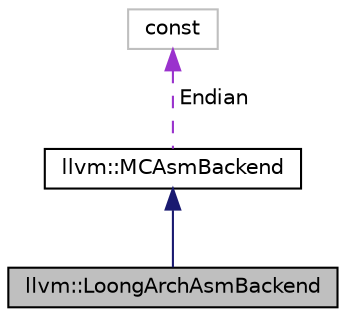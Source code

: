 digraph "llvm::LoongArchAsmBackend"
{
 // LATEX_PDF_SIZE
  bgcolor="transparent";
  edge [fontname="Helvetica",fontsize="10",labelfontname="Helvetica",labelfontsize="10"];
  node [fontname="Helvetica",fontsize="10",shape=record];
  Node1 [label="llvm::LoongArchAsmBackend",height=0.2,width=0.4,color="black", fillcolor="grey75", style="filled", fontcolor="black",tooltip=" "];
  Node2 -> Node1 [dir="back",color="midnightblue",fontsize="10",style="solid",fontname="Helvetica"];
  Node2 [label="llvm::MCAsmBackend",height=0.2,width=0.4,color="black",URL="$classllvm_1_1MCAsmBackend.html",tooltip="Generic interface to target specific assembler backends."];
  Node3 -> Node2 [dir="back",color="darkorchid3",fontsize="10",style="dashed",label=" Endian" ,fontname="Helvetica"];
  Node3 [label="const",height=0.2,width=0.4,color="grey75",tooltip=" "];
}
